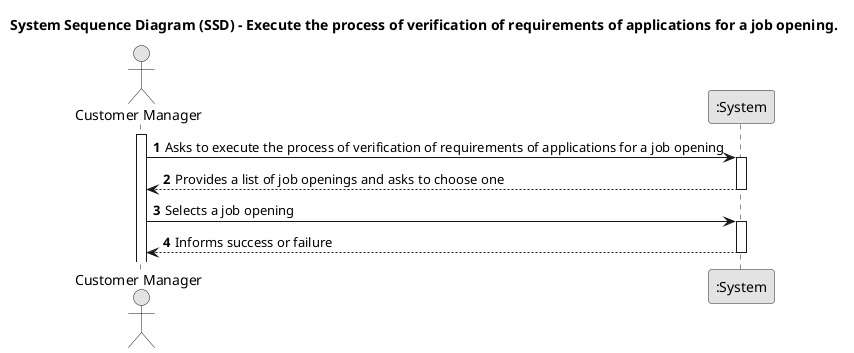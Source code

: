 @startuml
skinparam monochrome true
skinparam packageStyle rectangle
skinparam shadowing false

title System Sequence Diagram (SSD) - Execute the process of verification of requirements of applications for a job opening.

autonumber

actor "Customer Manager" as Manager
participant ":System" as System

activate Manager

    Manager -> System : Asks to execute the process of verification of requirements of applications for a job opening
    activate System

        System --> Manager : Provides a list of job openings and asks to choose one

    deactivate System

    Manager -> System : Selects a job opening
    activate System

        System --> Manager : Informs success or failure

    deactivate System

@enduml